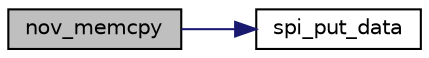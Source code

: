 digraph "nov_memcpy"
{
 // INTERACTIVE_SVG=YES
  edge [fontname="Helvetica",fontsize="10",labelfontname="Helvetica",labelfontsize="10"];
  node [fontname="Helvetica",fontsize="10",shape=record];
  rankdir="LR";
  Node1 [label="nov_memcpy",height=0.2,width=0.4,color="black", fillcolor="grey75", style="filled", fontcolor="black"];
  Node1 -> Node2 [color="midnightblue",fontsize="10",style="solid"];
  Node2 [label="spi_put_data",height=0.2,width=0.4,color="black", fillcolor="white", style="filled",URL="$de/d5e/a00007.html#a19e2dff580e4d1b2198fa9108fca81ac",tooltip="send one byte of data and receive one back at the same time "];
}

